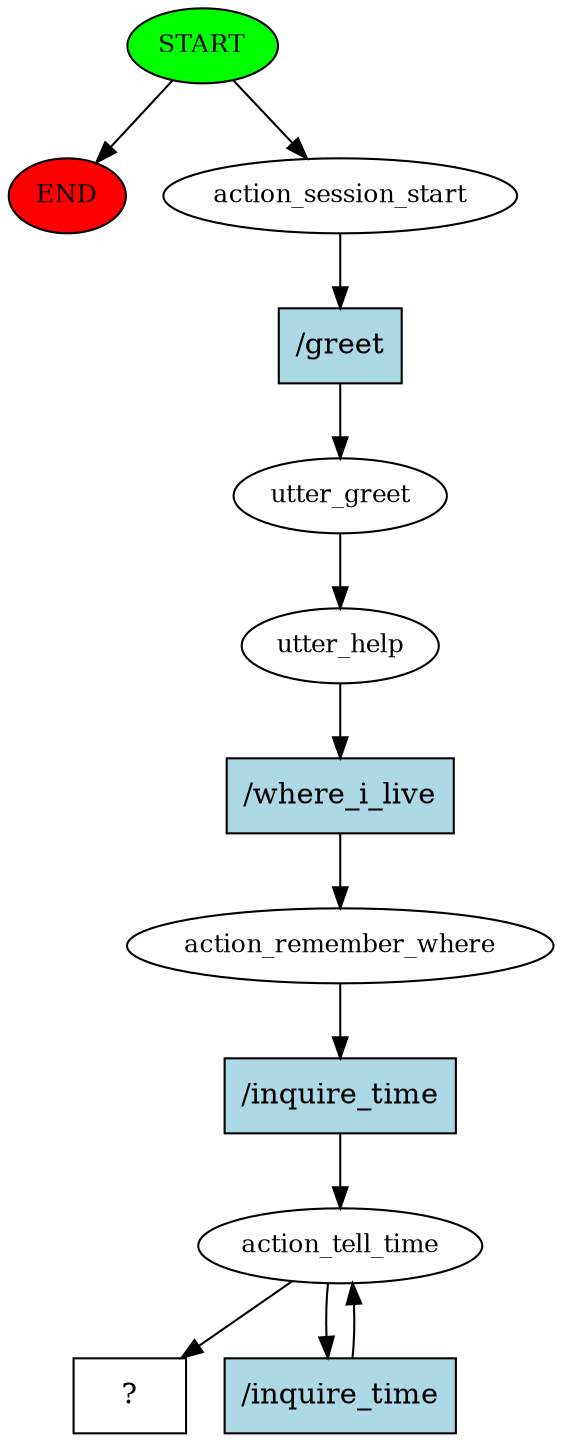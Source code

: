 digraph  {
0 [class="start active", fillcolor=green, fontsize=12, label=START, style=filled];
"-1" [class=end, fillcolor=red, fontsize=12, label=END, style=filled];
1 [class=active, fontsize=12, label=action_session_start];
2 [class=active, fontsize=12, label=utter_greet];
3 [class=active, fontsize=12, label=utter_help];
4 [class=active, fontsize=12, label=action_remember_where];
5 [class=active, fontsize=12, label=action_tell_time];
7 [class="intent dashed active", label="  ?  ", shape=rect];
8 [class="intent active", fillcolor=lightblue, label="/greet", shape=rect, style=filled];
9 [class="intent active", fillcolor=lightblue, label="/where_i_live", shape=rect, style=filled];
10 [class="intent active", fillcolor=lightblue, label="/inquire_time", shape=rect, style=filled];
11 [class="intent active", fillcolor=lightblue, label="/inquire_time", shape=rect, style=filled];
0 -> "-1"  [class="", key=NONE, label=""];
0 -> 1  [class=active, key=NONE, label=""];
1 -> 8  [class=active, key=0];
2 -> 3  [class=active, key=NONE, label=""];
3 -> 9  [class=active, key=0];
4 -> 10  [class=active, key=0];
5 -> 7  [class=active, key=NONE, label=""];
5 -> 11  [class=active, key=0];
8 -> 2  [class=active, key=0];
9 -> 4  [class=active, key=0];
10 -> 5  [class=active, key=0];
11 -> 5  [class=active, key=0];
}
